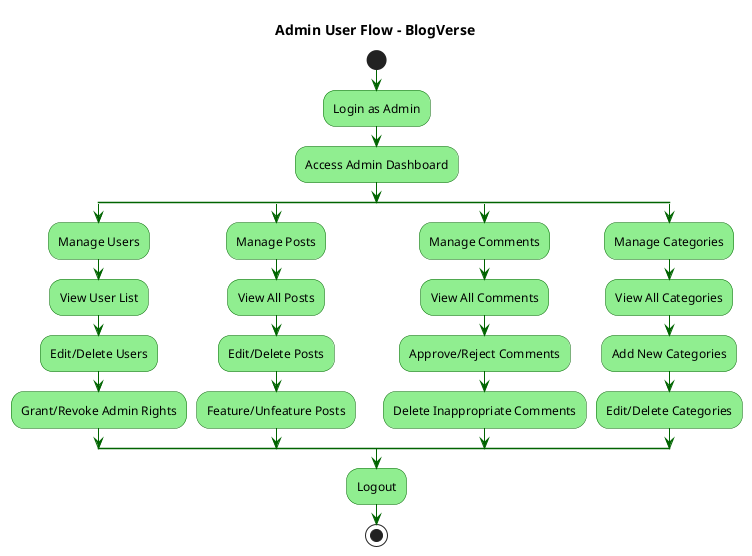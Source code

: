 @startuml Admin_User_Flow

skinparam ActivityBackgroundColor LightGreen
skinparam ActivityBorderColor DarkGreen
skinparam ArrowColor DarkGreen

title Admin User Flow - BlogVerse

start

:Login as Admin;
:Access Admin Dashboard;

split
  :Manage Users;
  :View User List;
  :Edit/Delete Users;
  :Grant/Revoke Admin Rights;
split again
  :Manage Posts;
  :View All Posts;
  :Edit/Delete Posts;
  :Feature/Unfeature Posts;
split again
  :Manage Comments;
  :View All Comments;
  :Approve/Reject Comments;
  :Delete Inappropriate Comments;
split again
  :Manage Categories;
  :View All Categories;
  :Add New Categories;
  :Edit/Delete Categories;
end split

:Logout;

stop

@enduml